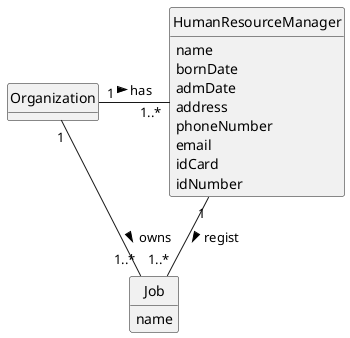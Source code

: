 @startuml
skinparam monochrome true
skinparam packageStyle rectangle
skinparam shadowing false

skinparam classAttributeIconSize 0

hide circle
hide methods

class Organization {
}

class HumanResourceManager {
    name
    bornDate
    admDate
    address
    phoneNumber
    email
    idCard
    idNumber
}

class Job {
    name
}

Organization "1" - "1..*" HumanResourceManager: has >
HumanResourceManager "1" -- "1..*" Job : regist >
Organization "1" - "1..*" Job: owns >
@enduml